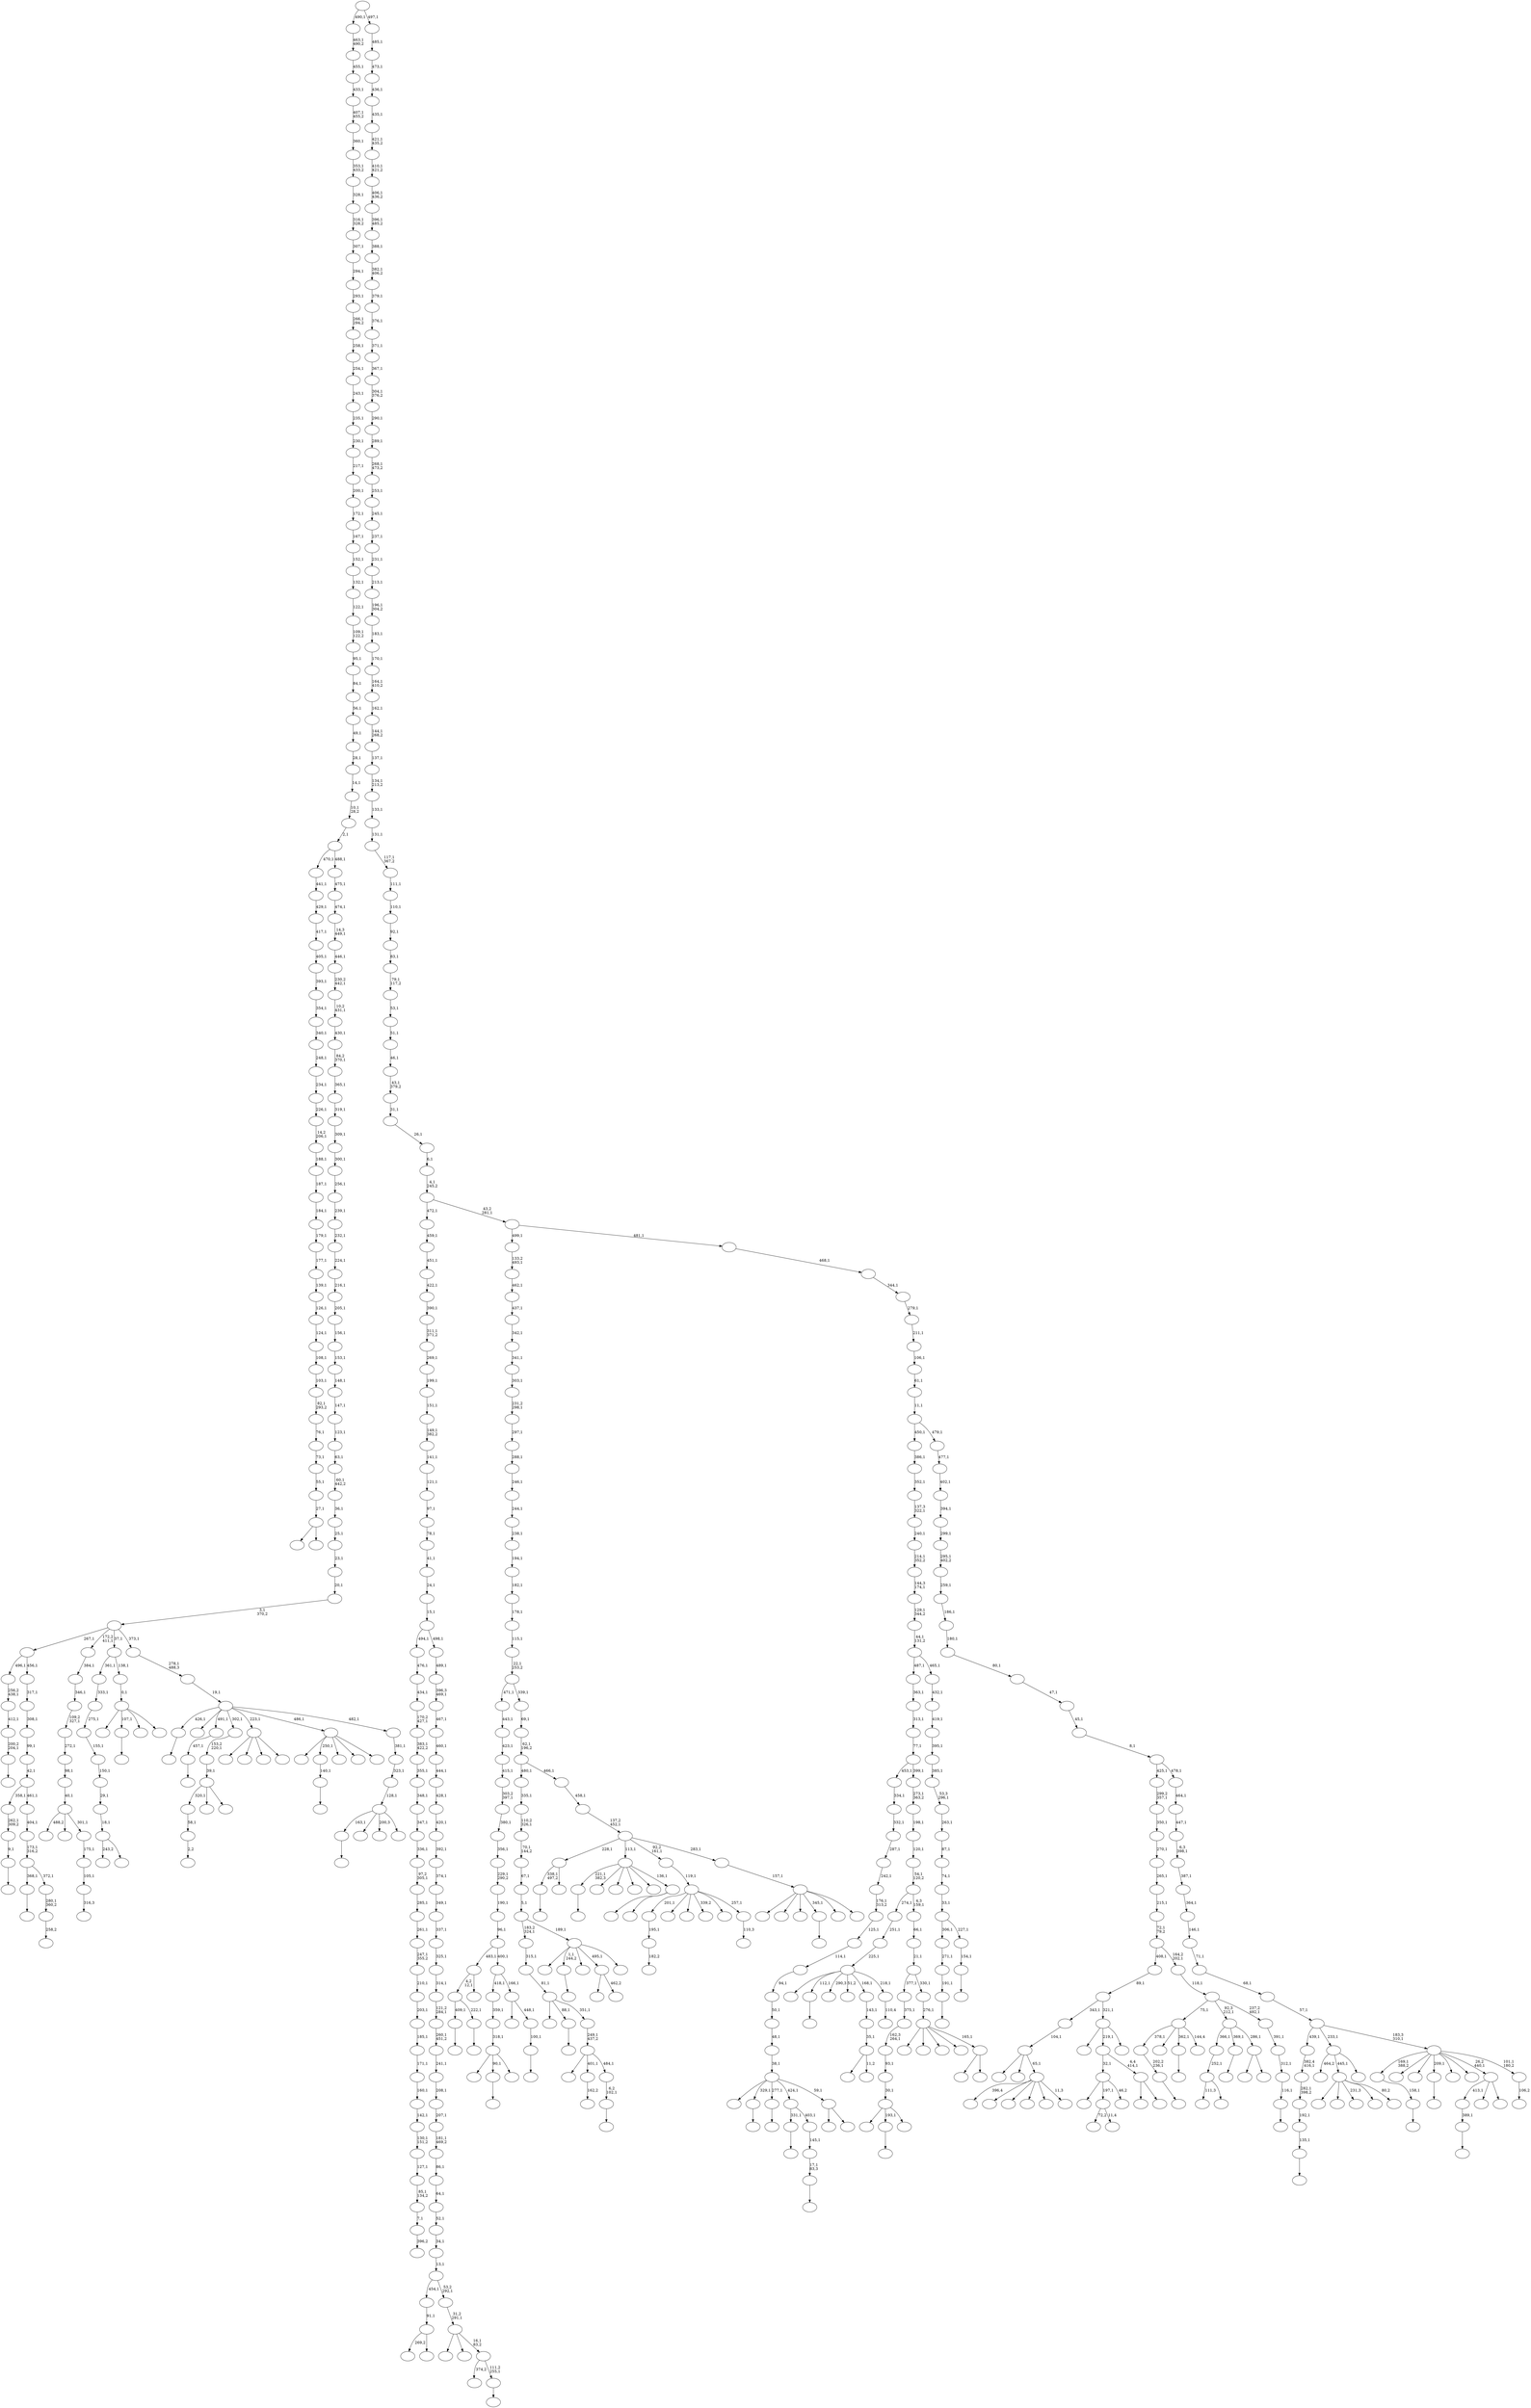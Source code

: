 digraph T {
	650 [label=""]
	649 [label=""]
	648 [label=""]
	647 [label=""]
	646 [label=""]
	645 [label=""]
	644 [label=""]
	643 [label=""]
	642 [label=""]
	641 [label=""]
	640 [label=""]
	639 [label=""]
	638 [label=""]
	637 [label=""]
	636 [label=""]
	635 [label=""]
	634 [label=""]
	633 [label=""]
	632 [label=""]
	631 [label=""]
	630 [label=""]
	629 [label=""]
	628 [label=""]
	627 [label=""]
	626 [label=""]
	625 [label=""]
	624 [label=""]
	623 [label=""]
	622 [label=""]
	621 [label=""]
	620 [label=""]
	619 [label=""]
	618 [label=""]
	617 [label=""]
	616 [label=""]
	615 [label=""]
	614 [label=""]
	613 [label=""]
	612 [label=""]
	611 [label=""]
	610 [label=""]
	609 [label=""]
	608 [label=""]
	607 [label=""]
	606 [label=""]
	605 [label=""]
	604 [label=""]
	603 [label=""]
	602 [label=""]
	601 [label=""]
	600 [label=""]
	599 [label=""]
	598 [label=""]
	597 [label=""]
	596 [label=""]
	595 [label=""]
	594 [label=""]
	593 [label=""]
	592 [label=""]
	591 [label=""]
	590 [label=""]
	589 [label=""]
	588 [label=""]
	587 [label=""]
	586 [label=""]
	585 [label=""]
	584 [label=""]
	583 [label=""]
	582 [label=""]
	581 [label=""]
	580 [label=""]
	579 [label=""]
	578 [label=""]
	577 [label=""]
	576 [label=""]
	575 [label=""]
	574 [label=""]
	573 [label=""]
	572 [label=""]
	571 [label=""]
	570 [label=""]
	569 [label=""]
	568 [label=""]
	567 [label=""]
	566 [label=""]
	565 [label=""]
	564 [label=""]
	563 [label=""]
	562 [label=""]
	561 [label=""]
	560 [label=""]
	559 [label=""]
	558 [label=""]
	557 [label=""]
	556 [label=""]
	555 [label=""]
	554 [label=""]
	553 [label=""]
	552 [label=""]
	551 [label=""]
	550 [label=""]
	549 [label=""]
	548 [label=""]
	547 [label=""]
	546 [label=""]
	545 [label=""]
	544 [label=""]
	543 [label=""]
	542 [label=""]
	541 [label=""]
	540 [label=""]
	539 [label=""]
	538 [label=""]
	537 [label=""]
	536 [label=""]
	535 [label=""]
	534 [label=""]
	533 [label=""]
	532 [label=""]
	531 [label=""]
	530 [label=""]
	529 [label=""]
	528 [label=""]
	527 [label=""]
	526 [label=""]
	525 [label=""]
	524 [label=""]
	523 [label=""]
	522 [label=""]
	521 [label=""]
	520 [label=""]
	519 [label=""]
	518 [label=""]
	517 [label=""]
	516 [label=""]
	515 [label=""]
	514 [label=""]
	513 [label=""]
	512 [label=""]
	511 [label=""]
	510 [label=""]
	509 [label=""]
	508 [label=""]
	507 [label=""]
	506 [label=""]
	505 [label=""]
	504 [label=""]
	503 [label=""]
	502 [label=""]
	501 [label=""]
	500 [label=""]
	499 [label=""]
	498 [label=""]
	497 [label=""]
	496 [label=""]
	495 [label=""]
	494 [label=""]
	493 [label=""]
	492 [label=""]
	491 [label=""]
	490 [label=""]
	489 [label=""]
	488 [label=""]
	487 [label=""]
	486 [label=""]
	485 [label=""]
	484 [label=""]
	483 [label=""]
	482 [label=""]
	481 [label=""]
	480 [label=""]
	479 [label=""]
	478 [label=""]
	477 [label=""]
	476 [label=""]
	475 [label=""]
	474 [label=""]
	473 [label=""]
	472 [label=""]
	471 [label=""]
	470 [label=""]
	469 [label=""]
	468 [label=""]
	467 [label=""]
	466 [label=""]
	465 [label=""]
	464 [label=""]
	463 [label=""]
	462 [label=""]
	461 [label=""]
	460 [label=""]
	459 [label=""]
	458 [label=""]
	457 [label=""]
	456 [label=""]
	455 [label=""]
	454 [label=""]
	453 [label=""]
	452 [label=""]
	451 [label=""]
	450 [label=""]
	449 [label=""]
	448 [label=""]
	447 [label=""]
	446 [label=""]
	445 [label=""]
	444 [label=""]
	443 [label=""]
	442 [label=""]
	441 [label=""]
	440 [label=""]
	439 [label=""]
	438 [label=""]
	437 [label=""]
	436 [label=""]
	435 [label=""]
	434 [label=""]
	433 [label=""]
	432 [label=""]
	431 [label=""]
	430 [label=""]
	429 [label=""]
	428 [label=""]
	427 [label=""]
	426 [label=""]
	425 [label=""]
	424 [label=""]
	423 [label=""]
	422 [label=""]
	421 [label=""]
	420 [label=""]
	419 [label=""]
	418 [label=""]
	417 [label=""]
	416 [label=""]
	415 [label=""]
	414 [label=""]
	413 [label=""]
	412 [label=""]
	411 [label=""]
	410 [label=""]
	409 [label=""]
	408 [label=""]
	407 [label=""]
	406 [label=""]
	405 [label=""]
	404 [label=""]
	403 [label=""]
	402 [label=""]
	401 [label=""]
	400 [label=""]
	399 [label=""]
	398 [label=""]
	397 [label=""]
	396 [label=""]
	395 [label=""]
	394 [label=""]
	393 [label=""]
	392 [label=""]
	391 [label=""]
	390 [label=""]
	389 [label=""]
	388 [label=""]
	387 [label=""]
	386 [label=""]
	385 [label=""]
	384 [label=""]
	383 [label=""]
	382 [label=""]
	381 [label=""]
	380 [label=""]
	379 [label=""]
	378 [label=""]
	377 [label=""]
	376 [label=""]
	375 [label=""]
	374 [label=""]
	373 [label=""]
	372 [label=""]
	371 [label=""]
	370 [label=""]
	369 [label=""]
	368 [label=""]
	367 [label=""]
	366 [label=""]
	365 [label=""]
	364 [label=""]
	363 [label=""]
	362 [label=""]
	361 [label=""]
	360 [label=""]
	359 [label=""]
	358 [label=""]
	357 [label=""]
	356 [label=""]
	355 [label=""]
	354 [label=""]
	353 [label=""]
	352 [label=""]
	351 [label=""]
	350 [label=""]
	349 [label=""]
	348 [label=""]
	347 [label=""]
	346 [label=""]
	345 [label=""]
	344 [label=""]
	343 [label=""]
	342 [label=""]
	341 [label=""]
	340 [label=""]
	339 [label=""]
	338 [label=""]
	337 [label=""]
	336 [label=""]
	335 [label=""]
	334 [label=""]
	333 [label=""]
	332 [label=""]
	331 [label=""]
	330 [label=""]
	329 [label=""]
	328 [label=""]
	327 [label=""]
	326 [label=""]
	325 [label=""]
	324 [label=""]
	323 [label=""]
	322 [label=""]
	321 [label=""]
	320 [label=""]
	319 [label=""]
	318 [label=""]
	317 [label=""]
	316 [label=""]
	315 [label=""]
	314 [label=""]
	313 [label=""]
	312 [label=""]
	311 [label=""]
	310 [label=""]
	309 [label=""]
	308 [label=""]
	307 [label=""]
	306 [label=""]
	305 [label=""]
	304 [label=""]
	303 [label=""]
	302 [label=""]
	301 [label=""]
	300 [label=""]
	299 [label=""]
	298 [label=""]
	297 [label=""]
	296 [label=""]
	295 [label=""]
	294 [label=""]
	293 [label=""]
	292 [label=""]
	291 [label=""]
	290 [label=""]
	289 [label=""]
	288 [label=""]
	287 [label=""]
	286 [label=""]
	285 [label=""]
	284 [label=""]
	283 [label=""]
	282 [label=""]
	281 [label=""]
	280 [label=""]
	279 [label=""]
	278 [label=""]
	277 [label=""]
	276 [label=""]
	275 [label=""]
	274 [label=""]
	273 [label=""]
	272 [label=""]
	271 [label=""]
	270 [label=""]
	269 [label=""]
	268 [label=""]
	267 [label=""]
	266 [label=""]
	265 [label=""]
	264 [label=""]
	263 [label=""]
	262 [label=""]
	261 [label=""]
	260 [label=""]
	259 [label=""]
	258 [label=""]
	257 [label=""]
	256 [label=""]
	255 [label=""]
	254 [label=""]
	253 [label=""]
	252 [label=""]
	251 [label=""]
	250 [label=""]
	249 [label=""]
	248 [label=""]
	247 [label=""]
	246 [label=""]
	245 [label=""]
	244 [label=""]
	243 [label=""]
	242 [label=""]
	241 [label=""]
	240 [label=""]
	239 [label=""]
	238 [label=""]
	237 [label=""]
	236 [label=""]
	235 [label=""]
	234 [label=""]
	233 [label=""]
	232 [label=""]
	231 [label=""]
	230 [label=""]
	229 [label=""]
	228 [label=""]
	227 [label=""]
	226 [label=""]
	225 [label=""]
	224 [label=""]
	223 [label=""]
	222 [label=""]
	221 [label=""]
	220 [label=""]
	219 [label=""]
	218 [label=""]
	217 [label=""]
	216 [label=""]
	215 [label=""]
	214 [label=""]
	213 [label=""]
	212 [label=""]
	211 [label=""]
	210 [label=""]
	209 [label=""]
	208 [label=""]
	207 [label=""]
	206 [label=""]
	205 [label=""]
	204 [label=""]
	203 [label=""]
	202 [label=""]
	201 [label=""]
	200 [label=""]
	199 [label=""]
	198 [label=""]
	197 [label=""]
	196 [label=""]
	195 [label=""]
	194 [label=""]
	193 [label=""]
	192 [label=""]
	191 [label=""]
	190 [label=""]
	189 [label=""]
	188 [label=""]
	187 [label=""]
	186 [label=""]
	185 [label=""]
	184 [label=""]
	183 [label=""]
	182 [label=""]
	181 [label=""]
	180 [label=""]
	179 [label=""]
	178 [label=""]
	177 [label=""]
	176 [label=""]
	175 [label=""]
	174 [label=""]
	173 [label=""]
	172 [label=""]
	171 [label=""]
	170 [label=""]
	169 [label=""]
	168 [label=""]
	167 [label=""]
	166 [label=""]
	165 [label=""]
	164 [label=""]
	163 [label=""]
	162 [label=""]
	161 [label=""]
	160 [label=""]
	159 [label=""]
	158 [label=""]
	157 [label=""]
	156 [label=""]
	155 [label=""]
	154 [label=""]
	153 [label=""]
	152 [label=""]
	151 [label=""]
	150 [label=""]
	149 [label=""]
	148 [label=""]
	147 [label=""]
	146 [label=""]
	145 [label=""]
	144 [label=""]
	143 [label=""]
	142 [label=""]
	141 [label=""]
	140 [label=""]
	139 [label=""]
	138 [label=""]
	137 [label=""]
	136 [label=""]
	135 [label=""]
	134 [label=""]
	133 [label=""]
	132 [label=""]
	131 [label=""]
	130 [label=""]
	129 [label=""]
	128 [label=""]
	127 [label=""]
	126 [label=""]
	125 [label=""]
	124 [label=""]
	123 [label=""]
	122 [label=""]
	121 [label=""]
	120 [label=""]
	119 [label=""]
	118 [label=""]
	117 [label=""]
	116 [label=""]
	115 [label=""]
	114 [label=""]
	113 [label=""]
	112 [label=""]
	111 [label=""]
	110 [label=""]
	109 [label=""]
	108 [label=""]
	107 [label=""]
	106 [label=""]
	105 [label=""]
	104 [label=""]
	103 [label=""]
	102 [label=""]
	101 [label=""]
	100 [label=""]
	99 [label=""]
	98 [label=""]
	97 [label=""]
	96 [label=""]
	95 [label=""]
	94 [label=""]
	93 [label=""]
	92 [label=""]
	91 [label=""]
	90 [label=""]
	89 [label=""]
	88 [label=""]
	87 [label=""]
	86 [label=""]
	85 [label=""]
	84 [label=""]
	83 [label=""]
	82 [label=""]
	81 [label=""]
	80 [label=""]
	79 [label=""]
	78 [label=""]
	77 [label=""]
	76 [label=""]
	75 [label=""]
	74 [label=""]
	73 [label=""]
	72 [label=""]
	71 [label=""]
	70 [label=""]
	69 [label=""]
	68 [label=""]
	67 [label=""]
	66 [label=""]
	65 [label=""]
	64 [label=""]
	63 [label=""]
	62 [label=""]
	61 [label=""]
	60 [label=""]
	59 [label=""]
	58 [label=""]
	57 [label=""]
	56 [label=""]
	55 [label=""]
	54 [label=""]
	53 [label=""]
	52 [label=""]
	51 [label=""]
	50 [label=""]
	49 [label=""]
	48 [label=""]
	47 [label=""]
	46 [label=""]
	45 [label=""]
	44 [label=""]
	43 [label=""]
	42 [label=""]
	41 [label=""]
	40 [label=""]
	39 [label=""]
	38 [label=""]
	37 [label=""]
	36 [label=""]
	35 [label=""]
	34 [label=""]
	33 [label=""]
	32 [label=""]
	31 [label=""]
	30 [label=""]
	29 [label=""]
	28 [label=""]
	27 [label=""]
	26 [label=""]
	25 [label=""]
	24 [label=""]
	23 [label=""]
	22 [label=""]
	21 [label=""]
	20 [label=""]
	19 [label=""]
	18 [label=""]
	17 [label=""]
	16 [label=""]
	15 [label=""]
	14 [label=""]
	13 [label=""]
	12 [label=""]
	11 [label=""]
	10 [label=""]
	9 [label=""]
	8 [label=""]
	7 [label=""]
	6 [label=""]
	5 [label=""]
	4 [label=""]
	3 [label=""]
	2 [label=""]
	1 [label=""]
	0 [label=""]
	646 -> 647 [label=""]
	644 -> 645 [label=""]
	643 -> 644 [label="389,1"]
	641 -> 642 [label=""]
	637 -> 638 [label=""]
	630 -> 631 [label=""]
	629 -> 646 [label="409,1"]
	629 -> 630 [label="222,1"]
	626 -> 627 [label=""]
	619 -> 620 [label=""]
	618 -> 619 [label="191,1"]
	617 -> 618 [label="271,1"]
	614 -> 615 [label=""]
	608 -> 621 [label="269,2"]
	608 -> 609 [label=""]
	607 -> 608 [label="91,1"]
	599 -> 600 [label=""]
	595 -> 596 [label="2,2"]
	594 -> 595 [label="58,1"]
	592 -> 593 [label=""]
	591 -> 592 [label="200,2\n204,1"]
	590 -> 591 [label="412,1"]
	589 -> 590 [label="256,2\n438,1"]
	587 -> 588 [label=""]
	585 -> 605 [label=""]
	585 -> 587 [label="193,1"]
	585 -> 586 [label=""]
	584 -> 585 [label="30,1"]
	583 -> 584 [label="93,1"]
	582 -> 583 [label="162,3\n264,1"]
	581 -> 582 [label="375,1"]
	575 -> 576 [label=""]
	574 -> 575 [label="9,1"]
	573 -> 574 [label="262,1\n309,2"]
	571 -> 572 [label=""]
	568 -> 569 [label="396,2"]
	567 -> 568 [label="7,1"]
	566 -> 567 [label="85,1\n134,2"]
	565 -> 566 [label="127,1"]
	564 -> 565 [label="130,1\n151,2"]
	563 -> 564 [label="142,1"]
	562 -> 563 [label="160,1"]
	561 -> 562 [label="171,1"]
	560 -> 561 [label="185,1"]
	559 -> 560 [label="203,1"]
	558 -> 559 [label="210,1"]
	557 -> 558 [label="247,1\n355,2"]
	556 -> 557 [label="261,1"]
	555 -> 556 [label="285,1"]
	554 -> 555 [label="97,2\n305,1"]
	553 -> 554 [label="336,1"]
	552 -> 553 [label="347,1"]
	551 -> 552 [label="348,1"]
	550 -> 551 [label="355,1"]
	549 -> 550 [label="383,1\n422,2"]
	548 -> 549 [label="170,2\n427,1"]
	547 -> 548 [label="434,1"]
	546 -> 547 [label="476,1"]
	544 -> 632 [label=""]
	544 -> 545 [label="462,2"]
	541 -> 542 [label=""]
	539 -> 603 [label="111,3"]
	539 -> 540 [label=""]
	538 -> 539 [label="252,1"]
	534 -> 535 [label=""]
	533 -> 534 [label="158,1"]
	531 -> 606 [label=""]
	531 -> 532 [label=""]
	530 -> 531 [label="27,1"]
	529 -> 530 [label="55,1"]
	528 -> 529 [label="73,1"]
	527 -> 528 [label="76,1"]
	526 -> 527 [label="82,1\n293,2"]
	525 -> 526 [label="103,1"]
	524 -> 525 [label="108,1"]
	523 -> 524 [label="124,1"]
	522 -> 523 [label="126,1"]
	521 -> 522 [label="139,1"]
	520 -> 521 [label="177,1"]
	519 -> 520 [label="179,1"]
	518 -> 519 [label="184,1"]
	517 -> 518 [label="187,1"]
	516 -> 517 [label="188,1"]
	515 -> 516 [label="14,2\n206,1"]
	514 -> 515 [label="226,1"]
	513 -> 514 [label="234,1"]
	512 -> 513 [label="248,1"]
	511 -> 512 [label="340,1"]
	510 -> 511 [label="354,1"]
	509 -> 510 [label="393,1"]
	508 -> 509 [label="405,1"]
	507 -> 508 [label="417,1"]
	506 -> 507 [label="429,1"]
	505 -> 506 [label="441,1"]
	503 -> 504 [label=""]
	500 -> 501 [label="258,2"]
	499 -> 500 [label="280,1\n360,2"]
	498 -> 541 [label="368,1"]
	498 -> 499 [label="372,1"]
	497 -> 498 [label="173,1\n316,2"]
	496 -> 497 [label="404,1"]
	495 -> 573 [label="358,1"]
	495 -> 496 [label="461,1"]
	494 -> 495 [label="42,1"]
	493 -> 494 [label="99,1"]
	492 -> 493 [label="308,1"]
	491 -> 492 [label="317,1"]
	490 -> 589 [label="496,1"]
	490 -> 491 [label="456,1"]
	488 -> 489 [label="162,2"]
	486 -> 626 [label="338,1\n497,2"]
	486 -> 487 [label=""]
	483 -> 484 [label=""]
	482 -> 483 [label="6,2\n102,1"]
	481 -> 536 [label=""]
	481 -> 488 [label="401,1"]
	481 -> 482 [label="484,1"]
	480 -> 481 [label="249,1\n437,2"]
	479 -> 640 [label=""]
	479 -> 571 [label="88,1"]
	479 -> 480 [label="351,1"]
	478 -> 479 [label="81,1"]
	477 -> 478 [label="315,1"]
	475 -> 476 [label=""]
	471 -> 472 [label=""]
	469 -> 470 [label=""]
	460 -> 461 [label="182,2"]
	459 -> 460 [label="195,1"]
	457 -> 458 [label=""]
	454 -> 455 [label=""]
	453 -> 454 [label="457,1"]
	450 -> 451 [label=""]
	449 -> 450 [label="202,2\n236,1"]
	447 -> 448 [label=""]
	446 -> 447 [label="135,1"]
	445 -> 446 [label="192,1"]
	444 -> 445 [label="282,1\n398,2"]
	443 -> 444 [label="382,4\n416,1"]
	441 -> 442 [label=""]
	439 -> 594 [label="320,1"]
	439 -> 485 [label=""]
	439 -> 440 [label=""]
	438 -> 439 [label="39,1"]
	437 -> 438 [label="153,2\n220,1"]
	435 -> 436 [label=""]
	428 -> 623 [label="72,2"]
	428 -> 429 [label="11,4"]
	426 -> 427 [label=""]
	422 -> 423 [label=""]
	421 -> 422 [label="140,1"]
	419 -> 420 [label=""]
	418 -> 419 [label="17,1\n83,3"]
	417 -> 418 [label="145,1"]
	416 -> 599 [label="331,1"]
	416 -> 417 [label="403,1"]
	414 -> 415 [label=""]
	411 -> 636 [label=""]
	411 -> 634 [label=""]
	411 -> 633 [label="231,3"]
	411 -> 577 [label=""]
	411 -> 412 [label="80,2"]
	409 -> 410 [label=""]
	407 -> 408 [label=""]
	406 -> 434 [label="374,2"]
	406 -> 407 [label="111,2\n255,1"]
	405 -> 466 [label=""]
	405 -> 413 [label=""]
	405 -> 406 [label="16,1\n83,2"]
	404 -> 405 [label="31,2\n291,1"]
	403 -> 607 [label="454,1"]
	403 -> 404 [label="53,2\n292,1"]
	402 -> 403 [label="13,1"]
	401 -> 402 [label="34,1"]
	400 -> 401 [label="52,1"]
	399 -> 400 [label="64,1"]
	398 -> 399 [label="86,1"]
	397 -> 398 [label="181,1\n469,2"]
	396 -> 397 [label="207,1"]
	395 -> 396 [label="208,1"]
	394 -> 395 [label="241,1"]
	393 -> 394 [label="260,1\n451,2"]
	392 -> 393 [label="121,2\n284,1"]
	391 -> 392 [label="314,1"]
	390 -> 391 [label="325,1"]
	389 -> 390 [label="337,1"]
	388 -> 389 [label="349,1"]
	387 -> 388 [label="374,1"]
	386 -> 387 [label="392,1"]
	385 -> 386 [label="420,1"]
	384 -> 385 [label="428,1"]
	383 -> 384 [label="444,1"]
	382 -> 383 [label="460,1"]
	381 -> 382 [label="467,1"]
	380 -> 381 [label="396,3\n469,1"]
	379 -> 380 [label="489,1"]
	378 -> 546 [label="494,1"]
	378 -> 379 [label="498,1"]
	377 -> 378 [label="15,1"]
	376 -> 377 [label="24,1"]
	375 -> 376 [label="41,1"]
	374 -> 375 [label="78,1"]
	373 -> 374 [label="97,1"]
	372 -> 373 [label="121,1"]
	371 -> 372 [label="141,1"]
	370 -> 371 [label="149,1\n382,2"]
	369 -> 370 [label="151,1"]
	368 -> 369 [label="199,1"]
	367 -> 368 [label="269,1"]
	366 -> 367 [label="311,1\n371,2"]
	365 -> 366 [label="390,1"]
	364 -> 365 [label="422,1"]
	363 -> 364 [label="451,1"]
	362 -> 363 [label="459,1"]
	355 -> 432 [label="243,2"]
	355 -> 356 [label=""]
	354 -> 355 [label="18,1"]
	353 -> 354 [label="29,1"]
	352 -> 353 [label="150,1"]
	351 -> 352 [label="155,1"]
	350 -> 351 [label="275,1"]
	349 -> 350 [label="333,1"]
	346 -> 613 [label="396,4"]
	346 -> 610 [label=""]
	346 -> 467 [label=""]
	346 -> 431 [label=""]
	346 -> 357 [label=""]
	346 -> 347 [label="11,3"]
	345 -> 612 [label=""]
	345 -> 359 [label=""]
	345 -> 346 [label="65,1"]
	344 -> 345 [label="104,1"]
	338 -> 449 [label="378,1"]
	338 -> 430 [label=""]
	338 -> 409 [label="362,1"]
	338 -> 339 [label="144,4"]
	334 -> 629 [label="4,2\n12,1"]
	334 -> 335 [label=""]
	332 -> 616 [label=""]
	332 -> 580 [label=""]
	332 -> 360 [label=""]
	332 -> 333 [label=""]
	330 -> 331 [label="316,3"]
	329 -> 330 [label="105,1"]
	328 -> 329 [label="175,1"]
	327 -> 602 [label="488,2"]
	327 -> 358 [label=""]
	327 -> 328 [label="301,1"]
	326 -> 327 [label="40,1"]
	325 -> 326 [label="98,1"]
	324 -> 325 [label="272,1"]
	323 -> 324 [label="109,2\n327,1"]
	322 -> 323 [label="346,1"]
	321 -> 322 [label="384,1"]
	317 -> 649 [label=""]
	317 -> 414 [label="90,1"]
	317 -> 318 [label=""]
	316 -> 317 [label="318,1"]
	315 -> 316 [label="359,1"]
	313 -> 625 [label=""]
	313 -> 314 [label=""]
	312 -> 538 [label="366,1"]
	312 -> 503 [label="369,1"]
	312 -> 313 [label="286,1"]
	310 -> 320 [label=""]
	310 -> 311 [label=""]
	309 -> 597 [label=""]
	309 -> 441 [label="329,1"]
	309 -> 435 [label="277,1"]
	309 -> 416 [label="424,1"]
	309 -> 310 [label="59,1"]
	308 -> 309 [label="38,1"]
	307 -> 308 [label="48,1"]
	306 -> 307 [label="50,1"]
	305 -> 306 [label="94,1"]
	304 -> 305 [label="114,1"]
	303 -> 304 [label="125,1"]
	302 -> 303 [label="176,1\n313,2"]
	301 -> 302 [label="242,1"]
	300 -> 301 [label="287,1"]
	299 -> 300 [label="332,1"]
	298 -> 299 [label="334,1"]
	296 -> 474 [label=""]
	296 -> 428 [label="197,1"]
	296 -> 297 [label="46,2"]
	294 -> 643 [label="413,1"]
	294 -> 570 [label=""]
	294 -> 295 [label=""]
	290 -> 648 [label=""]
	290 -> 291 [label="11,2"]
	289 -> 290 [label="35,1"]
	288 -> 289 [label="143,1"]
	286 -> 639 [label=""]
	286 -> 287 [label=""]
	285 -> 296 [label="32,1"]
	285 -> 286 [label="4,4\n414,1"]
	283 -> 598 [label=""]
	283 -> 421 [label="250,1"]
	283 -> 343 [label=""]
	283 -> 292 [label=""]
	283 -> 284 [label=""]
	281 -> 650 [label=""]
	281 -> 285 [label="219,1"]
	281 -> 282 [label=""]
	280 -> 344 [label="343,1"]
	280 -> 281 [label="321,1"]
	279 -> 280 [label="89,1"]
	277 -> 278 [label=""]
	276 -> 277 [label="116,1"]
	275 -> 276 [label="312,1"]
	274 -> 275 [label="391,1"]
	273 -> 338 [label="75,1"]
	273 -> 312 [label="92,3\n212,1"]
	273 -> 274 [label="237,2\n492,1"]
	272 -> 273 [label="118,1"]
	271 -> 279 [label="408,1"]
	271 -> 272 [label="164,2\n202,1"]
	270 -> 271 [label="72,1\n79,2"]
	269 -> 270 [label="215,1"]
	268 -> 269 [label="265,1"]
	267 -> 268 [label="270,1"]
	266 -> 267 [label="350,1"]
	265 -> 266 [label="299,2\n357,1"]
	263 -> 628 [label=""]
	263 -> 475 [label="107,1"]
	263 -> 463 [label=""]
	263 -> 264 [label=""]
	262 -> 263 [label="0,1"]
	261 -> 349 [label="361,1"]
	261 -> 262 [label="138,1"]
	259 -> 624 [label=""]
	259 -> 614 [label="1,1\n244,2"]
	259 -> 579 [label=""]
	259 -> 544 [label="495,1"]
	259 -> 260 [label=""]
	258 -> 477 [label="183,2\n324,1"]
	258 -> 259 [label="189,1"]
	257 -> 258 [label="5,1"]
	256 -> 257 [label="67,1"]
	255 -> 256 [label="70,1\n144,2"]
	254 -> 255 [label="110,2\n326,1"]
	253 -> 254 [label="335,1"]
	250 -> 251 [label="110,4"]
	249 -> 537 [label=""]
	249 -> 471 [label="112,1"]
	249 -> 341 [label="290,3"]
	249 -> 340 [label="51,2"]
	249 -> 288 [label="168,1"]
	249 -> 250 [label="218,1"]
	248 -> 249 [label="225,1"]
	247 -> 248 [label="251,1"]
	245 -> 622 [label=""]
	245 -> 246 [label=""]
	244 -> 604 [label=""]
	244 -> 473 [label=""]
	244 -> 433 [label=""]
	244 -> 252 [label=""]
	244 -> 245 [label="165,1"]
	243 -> 244 [label="276,1"]
	242 -> 581 [label="377,1"]
	242 -> 243 [label="330,1"]
	241 -> 242 [label="21,1"]
	240 -> 241 [label="66,1"]
	239 -> 247 [label="274,1"]
	239 -> 240 [label="4,3\n159,1"]
	238 -> 239 [label="54,1\n120,2"]
	237 -> 238 [label="120,1"]
	236 -> 237 [label="198,1"]
	235 -> 236 [label="273,1\n363,2"]
	234 -> 298 [label="453,1"]
	234 -> 235 [label="399,1"]
	233 -> 234 [label="77,1"]
	232 -> 233 [label="313,1"]
	231 -> 232 [label="363,1"]
	229 -> 230 [label=""]
	228 -> 229 [label="154,1"]
	227 -> 617 [label="306,1"]
	227 -> 228 [label="227,1"]
	226 -> 227 [label="33,1"]
	225 -> 226 [label="74,1"]
	224 -> 225 [label="87,1"]
	223 -> 224 [label="263,1"]
	222 -> 223 [label="53,3\n296,1"]
	221 -> 222 [label="385,1"]
	220 -> 221 [label="395,1"]
	219 -> 220 [label="419,1"]
	218 -> 219 [label="432,1"]
	217 -> 231 [label="487,1"]
	217 -> 218 [label="465,1"]
	216 -> 217 [label="44,1\n131,2"]
	215 -> 216 [label="129,1\n344,2"]
	214 -> 215 [label="144,3\n174,1"]
	213 -> 214 [label="214,1\n352,2"]
	212 -> 213 [label="240,1"]
	211 -> 212 [label="137,3\n322,1"]
	210 -> 211 [label="352,1"]
	209 -> 210 [label="386,1"]
	207 -> 464 [label="464,2"]
	207 -> 411 [label="445,1"]
	207 -> 208 [label=""]
	205 -> 336 [label=""]
	205 -> 206 [label=""]
	204 -> 637 [label="221,1\n382,3"]
	204 -> 611 [label=""]
	204 -> 543 [label=""]
	204 -> 456 [label=""]
	204 -> 342 [label=""]
	204 -> 205 [label="136,1"]
	201 -> 202 [label=""]
	200 -> 201 [label="100,1"]
	199 -> 635 [label=""]
	199 -> 200 [label="448,1"]
	198 -> 315 [label="418,1"]
	198 -> 199 [label="166,1"]
	197 -> 334 [label="483,1"]
	197 -> 198 [label="400,1"]
	196 -> 197 [label="96,1"]
	195 -> 196 [label="190,1"]
	194 -> 195 [label="229,1\n290,2"]
	193 -> 194 [label="356,1"]
	192 -> 193 [label="380,1"]
	191 -> 192 [label="303,2\n397,1"]
	190 -> 191 [label="415,1"]
	189 -> 190 [label="423,1"]
	188 -> 189 [label="443,1"]
	186 -> 187 [label="110,3"]
	185 -> 459 [label="201,1"]
	185 -> 424 [label=""]
	185 -> 319 [label=""]
	185 -> 293 [label="339,2"]
	185 -> 203 [label=""]
	185 -> 186 [label="257,1"]
	184 -> 185 [label="119,1"]
	182 -> 426 [label="163,1"]
	182 -> 425 [label=""]
	182 -> 348 [label="200,3"]
	182 -> 183 [label=""]
	181 -> 182 [label="128,1"]
	180 -> 181 [label="323,1"]
	179 -> 180 [label="381,1"]
	178 -> 641 [label="426,1"]
	178 -> 468 [label=""]
	178 -> 453 [label="491,1"]
	178 -> 437 [label="302,1"]
	178 -> 332 [label="223,1"]
	178 -> 283 [label="486,1"]
	178 -> 179 [label="482,1"]
	177 -> 178 [label="19,1"]
	176 -> 177 [label="278,1\n488,3"]
	175 -> 490 [label="267,1"]
	175 -> 321 [label="172,2\n411,1"]
	175 -> 261 [label="37,1"]
	175 -> 176 [label="373,1"]
	174 -> 175 [label="3,1\n370,2"]
	173 -> 174 [label="20,1"]
	172 -> 173 [label="23,1"]
	171 -> 172 [label="25,1"]
	170 -> 171 [label="36,1"]
	169 -> 170 [label="60,1\n442,2"]
	168 -> 169 [label="63,1"]
	167 -> 168 [label="123,1"]
	166 -> 167 [label="147,1"]
	165 -> 166 [label="148,1"]
	164 -> 165 [label="153,1"]
	163 -> 164 [label="156,1"]
	162 -> 163 [label="205,1"]
	161 -> 162 [label="216,1"]
	160 -> 161 [label="224,1"]
	159 -> 160 [label="232,1"]
	158 -> 159 [label="239,1"]
	157 -> 158 [label="256,1"]
	156 -> 157 [label="300,1"]
	155 -> 156 [label="309,1"]
	154 -> 155 [label="319,1"]
	153 -> 154 [label="365,1"]
	152 -> 153 [label="84,2\n370,1"]
	151 -> 152 [label="430,1"]
	150 -> 151 [label="10,2\n431,1"]
	149 -> 150 [label="230,2\n442,1"]
	148 -> 149 [label="446,1"]
	147 -> 148 [label="14,3\n449,1"]
	146 -> 147 [label="474,1"]
	145 -> 146 [label="475,1"]
	144 -> 505 [label="470,1"]
	144 -> 145 [label="488,1"]
	143 -> 144 [label="2,1"]
	142 -> 143 [label="10,1\n28,2"]
	141 -> 142 [label="14,1"]
	140 -> 141 [label="28,1"]
	139 -> 140 [label="49,1"]
	138 -> 139 [label="56,1"]
	137 -> 138 [label="84,1"]
	136 -> 137 [label="95,1"]
	135 -> 136 [label="109,1\n122,2"]
	134 -> 135 [label="122,1"]
	133 -> 134 [label="132,1"]
	132 -> 133 [label="152,1"]
	131 -> 132 [label="167,1"]
	130 -> 131 [label="172,1"]
	129 -> 130 [label="200,1"]
	128 -> 129 [label="217,1"]
	127 -> 128 [label="230,1"]
	126 -> 127 [label="235,1"]
	125 -> 126 [label="243,1"]
	124 -> 125 [label="254,1"]
	123 -> 124 [label="258,1"]
	122 -> 123 [label="266,1\n294,2"]
	121 -> 122 [label="293,1"]
	120 -> 121 [label="294,1"]
	119 -> 120 [label="307,1"]
	118 -> 119 [label="316,1\n328,2"]
	117 -> 118 [label="328,1"]
	116 -> 117 [label="353,1\n433,2"]
	115 -> 116 [label="360,1"]
	114 -> 115 [label="407,1\n455,2"]
	113 -> 114 [label="433,1"]
	112 -> 113 [label="455,1"]
	111 -> 112 [label="463,1\n490,2"]
	109 -> 601 [label=""]
	109 -> 578 [label=""]
	109 -> 502 [label=""]
	109 -> 469 [label="345,1"]
	109 -> 361 [label=""]
	109 -> 110 [label=""]
	108 -> 109 [label="157,1"]
	107 -> 486 [label="228,1"]
	107 -> 204 [label="113,1"]
	107 -> 184 [label="92,2\n161,1"]
	107 -> 108 [label="283,1"]
	106 -> 107 [label="137,2\n452,1"]
	105 -> 106 [label="458,1"]
	104 -> 253 [label="480,1"]
	104 -> 105 [label="466,1"]
	103 -> 104 [label="62,1\n196,2"]
	102 -> 103 [label="69,1"]
	101 -> 188 [label="471,1"]
	101 -> 102 [label="339,1"]
	100 -> 101 [label="22,1\n253,2"]
	99 -> 100 [label="115,1"]
	98 -> 99 [label="178,1"]
	97 -> 98 [label="182,1"]
	96 -> 97 [label="194,1"]
	95 -> 96 [label="238,1"]
	94 -> 95 [label="244,1"]
	93 -> 94 [label="246,1"]
	92 -> 93 [label="288,1"]
	91 -> 92 [label="297,1"]
	90 -> 91 [label="231,2\n298,1"]
	89 -> 90 [label="303,1"]
	88 -> 89 [label="341,1"]
	87 -> 88 [label="342,1"]
	86 -> 87 [label="437,1"]
	85 -> 86 [label="462,1"]
	84 -> 85 [label="133,2\n493,1"]
	82 -> 83 [label="106,2"]
	81 -> 533 [label="169,1\n388,2"]
	81 -> 465 [label=""]
	81 -> 462 [label=""]
	81 -> 457 [label="209,1"]
	81 -> 452 [label=""]
	81 -> 337 [label=""]
	81 -> 294 [label="26,2\n440,1"]
	81 -> 82 [label="101,1\n180,2"]
	80 -> 443 [label="439,1"]
	80 -> 207 [label="233,1"]
	80 -> 81 [label="183,3\n310,1"]
	79 -> 80 [label="57,1"]
	78 -> 79 [label="68,1"]
	77 -> 78 [label="71,1"]
	76 -> 77 [label="146,1"]
	75 -> 76 [label="364,1"]
	74 -> 75 [label="387,1"]
	73 -> 74 [label="6,3\n398,1"]
	72 -> 73 [label="447,1"]
	71 -> 72 [label="464,1"]
	70 -> 265 [label="425,1"]
	70 -> 71 [label="478,1"]
	69 -> 70 [label="8,1"]
	68 -> 69 [label="45,1"]
	67 -> 68 [label="47,1"]
	66 -> 67 [label="80,1"]
	65 -> 66 [label="180,1"]
	64 -> 65 [label="186,1"]
	63 -> 64 [label="259,1"]
	62 -> 63 [label="295,1\n402,2"]
	61 -> 62 [label="299,1"]
	60 -> 61 [label="394,1"]
	59 -> 60 [label="402,1"]
	58 -> 59 [label="477,1"]
	57 -> 209 [label="450,1"]
	57 -> 58 [label="479,1"]
	56 -> 57 [label="11,1"]
	55 -> 56 [label="61,1"]
	54 -> 55 [label="106,1"]
	53 -> 54 [label="211,1"]
	52 -> 53 [label="279,1"]
	51 -> 52 [label="344,1"]
	50 -> 51 [label="468,1"]
	49 -> 84 [label="499,1"]
	49 -> 50 [label="481,1"]
	48 -> 362 [label="472,1"]
	48 -> 49 [label="43,2\n281,1"]
	47 -> 48 [label="4,1\n245,2"]
	46 -> 47 [label="6,1"]
	45 -> 46 [label="26,1"]
	44 -> 45 [label="31,1"]
	43 -> 44 [label="43,1\n379,2"]
	42 -> 43 [label="46,1"]
	41 -> 42 [label="51,1"]
	40 -> 41 [label="53,1"]
	39 -> 40 [label="79,1\n117,2"]
	38 -> 39 [label="83,1"]
	37 -> 38 [label="92,1"]
	36 -> 37 [label="110,1"]
	35 -> 36 [label="111,1"]
	34 -> 35 [label="117,1\n367,2"]
	33 -> 34 [label="131,1"]
	32 -> 33 [label="133,1"]
	31 -> 32 [label="134,1\n213,2"]
	30 -> 31 [label="137,1"]
	29 -> 30 [label="144,1\n268,2"]
	28 -> 29 [label="162,1"]
	27 -> 28 [label="164,1\n410,2"]
	26 -> 27 [label="170,1"]
	25 -> 26 [label="183,1"]
	24 -> 25 [label="196,1\n304,2"]
	23 -> 24 [label="213,1"]
	22 -> 23 [label="231,1"]
	21 -> 22 [label="237,1"]
	20 -> 21 [label="245,1"]
	19 -> 20 [label="253,1"]
	18 -> 19 [label="268,1\n473,2"]
	17 -> 18 [label="289,1"]
	16 -> 17 [label="290,1"]
	15 -> 16 [label="304,1\n376,2"]
	14 -> 15 [label="367,1"]
	13 -> 14 [label="371,1"]
	12 -> 13 [label="376,1"]
	11 -> 12 [label="379,1"]
	10 -> 11 [label="382,1\n406,2"]
	9 -> 10 [label="388,1"]
	8 -> 9 [label="396,1\n485,2"]
	7 -> 8 [label="406,1\n436,2"]
	6 -> 7 [label="410,1\n421,2"]
	5 -> 6 [label="421,1\n435,2"]
	4 -> 5 [label="435,1"]
	3 -> 4 [label="436,1"]
	2 -> 3 [label="473,1"]
	1 -> 2 [label="485,1"]
	0 -> 111 [label="490,1"]
	0 -> 1 [label="497,1"]
}
